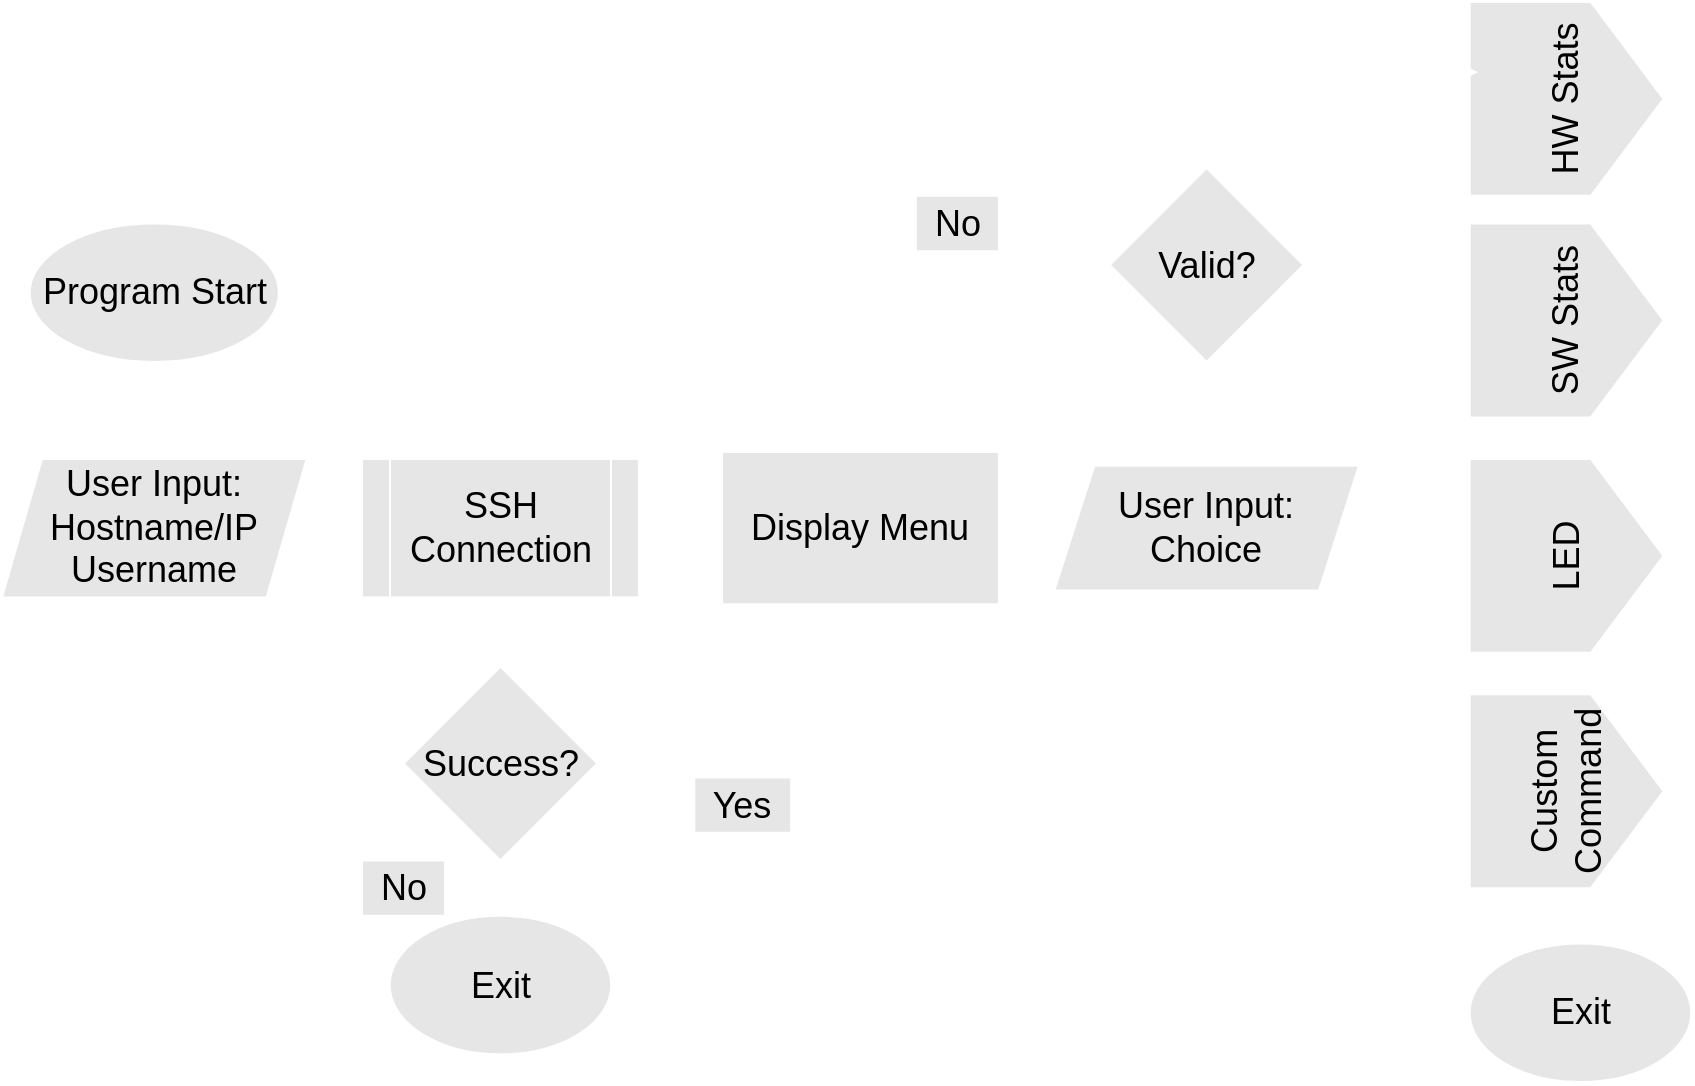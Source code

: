 <mxfile version="21.3.8" type="device" pages="3">
  <diagram name="Page-1" id="0AibvNFnkYcXeqqdKJyV">
    <mxGraphModel dx="1461" dy="546" grid="1" gridSize="10" guides="1" tooltips="1" connect="1" arrows="1" fold="1" page="1" pageScale="1" pageWidth="850" pageHeight="1100" math="0" shadow="0">
      <root>
        <mxCell id="0" />
        <mxCell id="1" parent="0" />
        <mxCell id="6I2_YQABbZU29le4KfGy-1" value="" style="group" vertex="1" connectable="0" parent="1">
          <mxGeometry x="140" y="10" width="844.62" height="540" as="geometry" />
        </mxCell>
        <mxCell id="NwL31paMqa2BvSPue383-1" value="&lt;font style=&quot;font-size: 18px;&quot;&gt;Program Start&lt;/font&gt;" style="ellipse;whiteSpace=wrap;html=1;strokeColor=#FFFFFF;fillColor=#E6E6E6;" vertex="1" parent="6I2_YQABbZU29le4KfGy-1">
          <mxGeometry x="13.846" y="110.769" width="124.616" height="69.231" as="geometry" />
        </mxCell>
        <mxCell id="NwL31paMqa2BvSPue383-2" value="&lt;font style=&quot;font-size: 18px;&quot;&gt;User Input:&lt;br&gt;Hostname/IP&lt;br&gt;Username&lt;/font&gt;" style="shape=parallelogram;perimeter=parallelogramPerimeter;whiteSpace=wrap;html=1;fixedSize=1;strokeColor=#FFFFFF;fillColor=#E6E6E6;" vertex="1" parent="6I2_YQABbZU29le4KfGy-1">
          <mxGeometry y="228.462" width="152.309" height="69.231" as="geometry" />
        </mxCell>
        <mxCell id="NwL31paMqa2BvSPue383-3" value="" style="edgeStyle=orthogonalEdgeStyle;rounded=0;orthogonalLoop=1;jettySize=auto;html=1;strokeColor=#FFFFFF;fillColor=#E6E6E6;" edge="1" parent="6I2_YQABbZU29le4KfGy-1" source="NwL31paMqa2BvSPue383-1" target="NwL31paMqa2BvSPue383-2">
          <mxGeometry relative="1" as="geometry" />
        </mxCell>
        <mxCell id="NwL31paMqa2BvSPue383-4" value="&lt;font style=&quot;font-size: 18px;&quot;&gt;SSH Connection&lt;/font&gt;" style="shape=process;whiteSpace=wrap;html=1;backgroundOutline=1;strokeColor=#FFFFFF;fillColor=#E6E6E6;" vertex="1" parent="6I2_YQABbZU29le4KfGy-1">
          <mxGeometry x="180.001" y="228.462" width="138.462" height="69.231" as="geometry" />
        </mxCell>
        <mxCell id="NwL31paMqa2BvSPue383-9" value="" style="edgeStyle=orthogonalEdgeStyle;rounded=0;orthogonalLoop=1;jettySize=auto;html=1;strokeColor=#FFFFFF;fillColor=#E6E6E6;" edge="1" parent="6I2_YQABbZU29le4KfGy-1" source="NwL31paMqa2BvSPue383-2" target="NwL31paMqa2BvSPue383-4">
          <mxGeometry relative="1" as="geometry" />
        </mxCell>
        <mxCell id="NwL31paMqa2BvSPue383-5" value="&lt;font style=&quot;font-size: 18px;&quot;&gt;Success?&lt;/font&gt;" style="rhombus;whiteSpace=wrap;html=1;strokeColor=#FFFFFF;fillColor=#E6E6E6;" vertex="1" parent="6I2_YQABbZU29le4KfGy-1">
          <mxGeometry x="200.77" y="332.308" width="96.924" height="96.923" as="geometry" />
        </mxCell>
        <mxCell id="NwL31paMqa2BvSPue383-10" value="" style="edgeStyle=orthogonalEdgeStyle;rounded=0;orthogonalLoop=1;jettySize=auto;html=1;strokeColor=#FFFFFF;fillColor=#E6E6E6;" edge="1" parent="6I2_YQABbZU29le4KfGy-1" source="NwL31paMqa2BvSPue383-4" target="NwL31paMqa2BvSPue383-5">
          <mxGeometry relative="1" as="geometry" />
        </mxCell>
        <mxCell id="NwL31paMqa2BvSPue383-6" value="&lt;font style=&quot;font-size: 18px;&quot;&gt;Exit&lt;/font&gt;" style="ellipse;whiteSpace=wrap;html=1;strokeColor=#FFFFFF;fillColor=#E6E6E6;" vertex="1" parent="6I2_YQABbZU29le4KfGy-1">
          <mxGeometry x="193.847" y="456.923" width="110.77" height="69.231" as="geometry" />
        </mxCell>
        <mxCell id="NwL31paMqa2BvSPue383-16" style="edgeStyle=orthogonalEdgeStyle;rounded=0;orthogonalLoop=1;jettySize=auto;html=1;exitX=0.5;exitY=1;exitDx=0;exitDy=0;entryX=0.5;entryY=0;entryDx=0;entryDy=0;strokeColor=#FFFFFF;fillColor=#E6E6E6;" edge="1" parent="6I2_YQABbZU29le4KfGy-1" source="NwL31paMqa2BvSPue383-5" target="NwL31paMqa2BvSPue383-6">
          <mxGeometry relative="1" as="geometry" />
        </mxCell>
        <mxCell id="NwL31paMqa2BvSPue383-7" value="&lt;font style=&quot;font-size: 18px;&quot;&gt;Display Menu&lt;/font&gt;" style="rounded=0;whiteSpace=wrap;html=1;strokeColor=#FFFFFF;fillColor=#E6E6E6;" vertex="1" parent="6I2_YQABbZU29le4KfGy-1">
          <mxGeometry x="360.002" y="225" width="138.462" height="76.154" as="geometry" />
        </mxCell>
        <mxCell id="NwL31paMqa2BvSPue383-18" value="" style="edgeStyle=orthogonalEdgeStyle;rounded=0;orthogonalLoop=1;jettySize=auto;html=1;strokeColor=#FFFFFF;fillColor=#E6E6E6;" edge="1" parent="6I2_YQABbZU29le4KfGy-1" source="NwL31paMqa2BvSPue383-5" target="NwL31paMqa2BvSPue383-7">
          <mxGeometry relative="1" as="geometry" />
        </mxCell>
        <mxCell id="NwL31paMqa2BvSPue383-8" value="&lt;font style=&quot;font-size: 18px;&quot;&gt;User Input:&lt;br&gt;Choice&lt;/font&gt;" style="shape=parallelogram;perimeter=parallelogramPerimeter;whiteSpace=wrap;html=1;fixedSize=1;strokeColor=#FFFFFF;fillColor=#E6E6E6;" vertex="1" parent="6I2_YQABbZU29le4KfGy-1">
          <mxGeometry x="526.157" y="231.923" width="152.309" height="62.308" as="geometry" />
        </mxCell>
        <mxCell id="NwL31paMqa2BvSPue383-14" value="" style="edgeStyle=orthogonalEdgeStyle;rounded=0;orthogonalLoop=1;jettySize=auto;html=1;strokeColor=#FFFFFF;fillColor=#E6E6E6;" edge="1" parent="6I2_YQABbZU29le4KfGy-1" source="NwL31paMqa2BvSPue383-7" target="NwL31paMqa2BvSPue383-8">
          <mxGeometry relative="1" as="geometry" />
        </mxCell>
        <mxCell id="NwL31paMqa2BvSPue383-20" style="edgeStyle=orthogonalEdgeStyle;rounded=0;orthogonalLoop=1;jettySize=auto;html=1;exitX=0;exitY=0.5;exitDx=0;exitDy=0;entryX=0.5;entryY=0;entryDx=0;entryDy=0;strokeColor=#FFFFFF;fillColor=#E6E6E6;" edge="1" parent="6I2_YQABbZU29le4KfGy-1" source="NwL31paMqa2BvSPue383-12" target="NwL31paMqa2BvSPue383-7">
          <mxGeometry relative="1" as="geometry" />
        </mxCell>
        <mxCell id="NwL31paMqa2BvSPue383-12" value="&lt;font style=&quot;font-size: 18px;&quot;&gt;Valid?&lt;/font&gt;" style="rhombus;whiteSpace=wrap;html=1;strokeColor=#FFFFFF;fillColor=#E6E6E6;" vertex="1" parent="6I2_YQABbZU29le4KfGy-1">
          <mxGeometry x="553.849" y="83.077" width="96.924" height="96.923" as="geometry" />
        </mxCell>
        <mxCell id="NwL31paMqa2BvSPue383-19" value="" style="edgeStyle=orthogonalEdgeStyle;rounded=0;orthogonalLoop=1;jettySize=auto;html=1;strokeColor=#FFFFFF;fillColor=#E6E6E6;" edge="1" parent="6I2_YQABbZU29le4KfGy-1" source="NwL31paMqa2BvSPue383-8" target="NwL31paMqa2BvSPue383-12">
          <mxGeometry relative="1" as="geometry" />
        </mxCell>
        <mxCell id="NwL31paMqa2BvSPue383-21" value="&lt;font style=&quot;font-size: 18px;&quot;&gt;HW Stats&lt;/font&gt;" style="shape=offPageConnector;whiteSpace=wrap;html=1;rotation=-90;strokeColor=#FFFFFF;fillColor=#E6E6E6;" vertex="1" parent="6I2_YQABbZU29le4KfGy-1">
          <mxGeometry x="733.85" width="96.924" height="96.923" as="geometry" />
        </mxCell>
        <mxCell id="NwL31paMqa2BvSPue383-26" style="edgeStyle=orthogonalEdgeStyle;rounded=0;orthogonalLoop=1;jettySize=auto;html=1;entryX=0.638;entryY=0.043;entryDx=0;entryDy=0;entryPerimeter=0;strokeColor=#FFFFFF;fillColor=#E6E6E6;" edge="1" parent="6I2_YQABbZU29le4KfGy-1" source="NwL31paMqa2BvSPue383-12" target="NwL31paMqa2BvSPue383-21">
          <mxGeometry relative="1" as="geometry" />
        </mxCell>
        <mxCell id="NwL31paMqa2BvSPue383-22" value="&lt;font style=&quot;font-size: 18px;&quot;&gt;SW Stats&lt;/font&gt;" style="shape=offPageConnector;whiteSpace=wrap;html=1;rotation=-90;strokeColor=#FFFFFF;fillColor=#E6E6E6;" vertex="1" parent="6I2_YQABbZU29le4KfGy-1">
          <mxGeometry x="733.85" y="110.769" width="96.924" height="96.923" as="geometry" />
        </mxCell>
        <mxCell id="NwL31paMqa2BvSPue383-27" style="edgeStyle=orthogonalEdgeStyle;rounded=0;orthogonalLoop=1;jettySize=auto;html=1;entryX=0.5;entryY=0;entryDx=0;entryDy=0;strokeColor=#FFFFFF;fillColor=#E6E6E6;" edge="1" parent="6I2_YQABbZU29le4KfGy-1" source="NwL31paMqa2BvSPue383-12" target="NwL31paMqa2BvSPue383-22">
          <mxGeometry relative="1" as="geometry" />
        </mxCell>
        <mxCell id="NwL31paMqa2BvSPue383-23" value="&lt;font style=&quot;font-size: 18px;&quot;&gt;LED&lt;/font&gt;" style="shape=offPageConnector;whiteSpace=wrap;html=1;rotation=-90;strokeColor=#FFFFFF;fillColor=#E6E6E6;" vertex="1" parent="6I2_YQABbZU29le4KfGy-1">
          <mxGeometry x="733.85" y="228.462" width="96.924" height="96.923" as="geometry" />
        </mxCell>
        <mxCell id="NwL31paMqa2BvSPue383-28" style="edgeStyle=orthogonalEdgeStyle;rounded=0;orthogonalLoop=1;jettySize=auto;html=1;entryX=0.5;entryY=0;entryDx=0;entryDy=0;strokeColor=#FFFFFF;fillColor=#E6E6E6;" edge="1" parent="6I2_YQABbZU29le4KfGy-1" source="NwL31paMqa2BvSPue383-12" target="NwL31paMqa2BvSPue383-23">
          <mxGeometry relative="1" as="geometry" />
        </mxCell>
        <mxCell id="NwL31paMqa2BvSPue383-24" value="&lt;font style=&quot;font-size: 18px;&quot;&gt;Custom Command&lt;/font&gt;" style="shape=offPageConnector;whiteSpace=wrap;html=1;rotation=-90;strokeColor=#FFFFFF;fillColor=#E6E6E6;" vertex="1" parent="6I2_YQABbZU29le4KfGy-1">
          <mxGeometry x="733.85" y="346.154" width="96.924" height="96.923" as="geometry" />
        </mxCell>
        <mxCell id="NwL31paMqa2BvSPue383-29" style="edgeStyle=orthogonalEdgeStyle;rounded=0;orthogonalLoop=1;jettySize=auto;html=1;entryX=0.5;entryY=0;entryDx=0;entryDy=0;strokeColor=#FFFFFF;fillColor=#E6E6E6;" edge="1" parent="6I2_YQABbZU29le4KfGy-1" source="NwL31paMqa2BvSPue383-12" target="NwL31paMqa2BvSPue383-24">
          <mxGeometry relative="1" as="geometry" />
        </mxCell>
        <mxCell id="NwL31paMqa2BvSPue383-30" value="&lt;font style=&quot;font-size: 18px;&quot;&gt;Exit&lt;/font&gt;" style="ellipse;whiteSpace=wrap;html=1;strokeColor=#FFFFFF;fillColor=#E6E6E6;" vertex="1" parent="6I2_YQABbZU29le4KfGy-1">
          <mxGeometry x="733.85" y="470.769" width="110.77" height="69.231" as="geometry" />
        </mxCell>
        <mxCell id="NwL31paMqa2BvSPue383-32" style="edgeStyle=orthogonalEdgeStyle;rounded=0;orthogonalLoop=1;jettySize=auto;html=1;exitX=1;exitY=0.5;exitDx=0;exitDy=0;entryX=0;entryY=0.5;entryDx=0;entryDy=0;strokeColor=#FFFFFF;fillColor=#E6E6E6;" edge="1" parent="6I2_YQABbZU29le4KfGy-1" source="NwL31paMqa2BvSPue383-12" target="NwL31paMqa2BvSPue383-30">
          <mxGeometry relative="1" as="geometry" />
        </mxCell>
        <mxCell id="NwL31paMqa2BvSPue383-34" value="&lt;font style=&quot;font-size: 18px;&quot;&gt;Yes&lt;/font&gt;" style="text;html=1;strokeColor=#FFFFFF;fillColor=#E6E6E6;align=center;verticalAlign=middle;whiteSpace=wrap;rounded=0;" vertex="1" parent="6I2_YQABbZU29le4KfGy-1">
          <mxGeometry x="346.156" y="387.692" width="48.462" height="27.692" as="geometry" />
        </mxCell>
        <mxCell id="NwL31paMqa2BvSPue383-35" value="&lt;font style=&quot;font-size: 18px;&quot;&gt;No&lt;/font&gt;" style="text;html=1;strokeColor=#FFFFFF;fillColor=#E6E6E6;align=center;verticalAlign=middle;whiteSpace=wrap;rounded=0;" vertex="1" parent="6I2_YQABbZU29le4KfGy-1">
          <mxGeometry x="180.001" y="429.231" width="41.539" height="27.692" as="geometry" />
        </mxCell>
        <mxCell id="NwL31paMqa2BvSPue383-37" value="&lt;font style=&quot;font-size: 18px;&quot;&gt;No&lt;/font&gt;" style="text;html=1;strokeColor=#FFFFFF;fillColor=#E6E6E6;align=center;verticalAlign=middle;whiteSpace=wrap;rounded=0;" vertex="1" parent="6I2_YQABbZU29le4KfGy-1">
          <mxGeometry x="456.926" y="96.923" width="41.539" height="27.692" as="geometry" />
        </mxCell>
      </root>
    </mxGraphModel>
  </diagram>
  <diagram id="kCQBrbPollz77ijWMQ0f" name="Page-2">
    <mxGraphModel dx="1461" dy="546" grid="1" gridSize="10" guides="1" tooltips="1" connect="1" arrows="1" fold="1" page="1" pageScale="1" pageWidth="850" pageHeight="1100" math="0" shadow="0">
      <root>
        <mxCell id="0" />
        <mxCell id="1" parent="0" />
        <mxCell id="MNEIUCNm_R1VM3Alt85n-1" value="" style="group" vertex="1" connectable="0" parent="1">
          <mxGeometry x="80" y="350" width="1087.06" height="140" as="geometry" />
        </mxCell>
        <mxCell id="cZtVL-KoyuAXul8k1skl-1" value="&lt;font style=&quot;font-size: 24px;&quot;&gt;HW &lt;br&gt;Stats&lt;/font&gt;" style="shape=offPageConnector;whiteSpace=wrap;html=1;rotation=-90;strokeColor=#FFFFFF;fillColor=#E6E6E6;" vertex="1" parent="MNEIUCNm_R1VM3Alt85n-1">
          <mxGeometry width="115.294" height="115.294" as="geometry" />
        </mxCell>
        <mxCell id="cZtVL-KoyuAXul8k1skl-2" value="" style="shape=process;whiteSpace=wrap;html=1;backgroundOutline=1;fillColor=#E6E6E6;strokeColor=#FFFFFF;" vertex="1" parent="MNEIUCNm_R1VM3Alt85n-1">
          <mxGeometry x="164.706" y="8.235" width="197.647" height="98.824" as="geometry" />
        </mxCell>
        <mxCell id="eR97e0uHjxNubTTwwVrW-3" style="edgeStyle=orthogonalEdgeStyle;rounded=0;orthogonalLoop=1;jettySize=auto;html=1;exitX=0.5;exitY=1;exitDx=0;exitDy=0;entryX=0;entryY=0.5;entryDx=0;entryDy=0;fillColor=#E6E6E6;strokeColor=#FFFFFF;" edge="1" parent="MNEIUCNm_R1VM3Alt85n-1" source="cZtVL-KoyuAXul8k1skl-1" target="cZtVL-KoyuAXul8k1skl-2">
          <mxGeometry relative="1" as="geometry" />
        </mxCell>
        <mxCell id="cZtVL-KoyuAXul8k1skl-3" value="" style="shape=process;whiteSpace=wrap;html=1;backgroundOutline=1;fillColor=#E6E6E6;strokeColor=#FFFFFF;" vertex="1" parent="MNEIUCNm_R1VM3Alt85n-1">
          <mxGeometry x="181.177" y="24.706" width="197.647" height="98.824" as="geometry" />
        </mxCell>
        <mxCell id="cZtVL-KoyuAXul8k1skl-4" value="&lt;font style=&quot;font-size: 24px;&quot;&gt;SSH Commands&lt;/font&gt;" style="shape=process;whiteSpace=wrap;html=1;backgroundOutline=1;fillColor=#E6E6E6;strokeColor=#FFFFFF;" vertex="1" parent="MNEIUCNm_R1VM3Alt85n-1">
          <mxGeometry x="197.647" y="41.176" width="197.647" height="98.824" as="geometry" />
        </mxCell>
        <mxCell id="cZtVL-KoyuAXul8k1skl-5" value="" style="shape=process;whiteSpace=wrap;html=1;backgroundOutline=1;fillColor=#E6E6E6;strokeColor=#FFFFFF;" vertex="1" parent="MNEIUCNm_R1VM3Alt85n-1">
          <mxGeometry x="444.706" y="8.235" width="197.647" height="98.824" as="geometry" />
        </mxCell>
        <mxCell id="eR97e0uHjxNubTTwwVrW-5" style="edgeStyle=orthogonalEdgeStyle;rounded=0;orthogonalLoop=1;jettySize=auto;html=1;exitX=1;exitY=0.5;exitDx=0;exitDy=0;entryX=0;entryY=0.5;entryDx=0;entryDy=0;fillColor=#E6E6E6;strokeColor=#FFFFFF;" edge="1" parent="MNEIUCNm_R1VM3Alt85n-1" source="cZtVL-KoyuAXul8k1skl-2" target="cZtVL-KoyuAXul8k1skl-5">
          <mxGeometry relative="1" as="geometry" />
        </mxCell>
        <mxCell id="cZtVL-KoyuAXul8k1skl-6" value="" style="shape=process;whiteSpace=wrap;html=1;backgroundOutline=1;fillColor=#E6E6E6;strokeColor=#FFFFFF;" vertex="1" parent="MNEIUCNm_R1VM3Alt85n-1">
          <mxGeometry x="461.177" y="24.706" width="197.647" height="98.824" as="geometry" />
        </mxCell>
        <mxCell id="cZtVL-KoyuAXul8k1skl-7" value="&lt;font style=&quot;font-size: 24px;&quot;&gt;Parse Output&lt;/font&gt;" style="shape=process;whiteSpace=wrap;html=1;backgroundOutline=1;fillColor=#E6E6E6;strokeColor=#FFFFFF;" vertex="1" parent="MNEIUCNm_R1VM3Alt85n-1">
          <mxGeometry x="477.648" y="41.176" width="197.647" height="98.824" as="geometry" />
        </mxCell>
        <mxCell id="eR97e0uHjxNubTTwwVrW-1" value="&lt;font style=&quot;font-size: 24px;&quot;&gt;Displays Output&lt;/font&gt;" style="shape=process;whiteSpace=wrap;html=1;backgroundOutline=1;fillColor=#E6E6E6;strokeColor=#FFFFFF;" vertex="1" parent="MNEIUCNm_R1VM3Alt85n-1">
          <mxGeometry x="724.707" y="8.235" width="197.647" height="98.824" as="geometry" />
        </mxCell>
        <mxCell id="eR97e0uHjxNubTTwwVrW-6" style="edgeStyle=orthogonalEdgeStyle;rounded=0;orthogonalLoop=1;jettySize=auto;html=1;exitX=1;exitY=0.5;exitDx=0;exitDy=0;entryX=0;entryY=0.5;entryDx=0;entryDy=0;fillColor=#E6E6E6;strokeColor=#FFFFFF;" edge="1" parent="MNEIUCNm_R1VM3Alt85n-1" source="cZtVL-KoyuAXul8k1skl-5" target="eR97e0uHjxNubTTwwVrW-1">
          <mxGeometry relative="1" as="geometry" />
        </mxCell>
        <mxCell id="eR97e0uHjxNubTTwwVrW-2" value="&lt;font style=&quot;font-size: 24px;&quot;&gt;Display Menu&lt;/font&gt;" style="shape=offPageConnector;whiteSpace=wrap;html=1;rotation=-90;strokeColor=#FFFFFF;fillColor=#E6E6E6;" vertex="1" parent="MNEIUCNm_R1VM3Alt85n-1">
          <mxGeometry x="971.766" width="115.294" height="115.294" as="geometry" />
        </mxCell>
        <mxCell id="eR97e0uHjxNubTTwwVrW-7" style="edgeStyle=orthogonalEdgeStyle;rounded=0;orthogonalLoop=1;jettySize=auto;html=1;exitX=1;exitY=0.5;exitDx=0;exitDy=0;entryX=0.5;entryY=0;entryDx=0;entryDy=0;fillColor=#E6E6E6;strokeColor=#FFFFFF;" edge="1" parent="MNEIUCNm_R1VM3Alt85n-1" source="eR97e0uHjxNubTTwwVrW-1" target="eR97e0uHjxNubTTwwVrW-2">
          <mxGeometry relative="1" as="geometry" />
        </mxCell>
        <mxCell id="MNEIUCNm_R1VM3Alt85n-2" value="" style="group" vertex="1" connectable="0" parent="1">
          <mxGeometry x="80" y="150" width="1087.06" height="140" as="geometry" />
        </mxCell>
        <mxCell id="eR97e0uHjxNubTTwwVrW-9" value="&lt;font style=&quot;font-size: 24px;&quot;&gt;SW &lt;br&gt;Stats&lt;/font&gt;" style="shape=offPageConnector;whiteSpace=wrap;html=1;rotation=-90;strokeColor=#FFFFFF;fillColor=#E6E6E6;" vertex="1" parent="MNEIUCNm_R1VM3Alt85n-2">
          <mxGeometry width="115.294" height="115.294" as="geometry" />
        </mxCell>
        <mxCell id="eR97e0uHjxNubTTwwVrW-11" value="" style="shape=process;whiteSpace=wrap;html=1;backgroundOutline=1;fillColor=#E6E6E6;strokeColor=#FFFFFF;" vertex="1" parent="MNEIUCNm_R1VM3Alt85n-2">
          <mxGeometry x="164.706" y="8.235" width="197.647" height="98.824" as="geometry" />
        </mxCell>
        <mxCell id="eR97e0uHjxNubTTwwVrW-8" style="edgeStyle=orthogonalEdgeStyle;rounded=0;orthogonalLoop=1;jettySize=auto;html=1;exitX=0.5;exitY=1;exitDx=0;exitDy=0;entryX=0;entryY=0.5;entryDx=0;entryDy=0;fillColor=#E6E6E6;strokeColor=#FFFFFF;" edge="1" parent="MNEIUCNm_R1VM3Alt85n-2" source="eR97e0uHjxNubTTwwVrW-9" target="eR97e0uHjxNubTTwwVrW-11">
          <mxGeometry relative="1" as="geometry" />
        </mxCell>
        <mxCell id="eR97e0uHjxNubTTwwVrW-12" value="" style="shape=process;whiteSpace=wrap;html=1;backgroundOutline=1;fillColor=#E6E6E6;strokeColor=#FFFFFF;" vertex="1" parent="MNEIUCNm_R1VM3Alt85n-2">
          <mxGeometry x="181.177" y="24.706" width="197.647" height="98.824" as="geometry" />
        </mxCell>
        <mxCell id="eR97e0uHjxNubTTwwVrW-13" value="&lt;font style=&quot;font-size: 24px;&quot;&gt;SSH Commands&lt;/font&gt;" style="shape=process;whiteSpace=wrap;html=1;backgroundOutline=1;fillColor=#E6E6E6;strokeColor=#FFFFFF;" vertex="1" parent="MNEIUCNm_R1VM3Alt85n-2">
          <mxGeometry x="197.647" y="41.176" width="197.647" height="98.824" as="geometry" />
        </mxCell>
        <mxCell id="eR97e0uHjxNubTTwwVrW-15" value="" style="shape=process;whiteSpace=wrap;html=1;backgroundOutline=1;fillColor=#E6E6E6;strokeColor=#FFFFFF;" vertex="1" parent="MNEIUCNm_R1VM3Alt85n-2">
          <mxGeometry x="444.706" y="8.235" width="197.647" height="98.824" as="geometry" />
        </mxCell>
        <mxCell id="eR97e0uHjxNubTTwwVrW-10" style="edgeStyle=orthogonalEdgeStyle;rounded=0;orthogonalLoop=1;jettySize=auto;html=1;exitX=1;exitY=0.5;exitDx=0;exitDy=0;entryX=0;entryY=0.5;entryDx=0;entryDy=0;fillColor=#E6E6E6;strokeColor=#FFFFFF;" edge="1" parent="MNEIUCNm_R1VM3Alt85n-2" source="eR97e0uHjxNubTTwwVrW-11" target="eR97e0uHjxNubTTwwVrW-15">
          <mxGeometry relative="1" as="geometry" />
        </mxCell>
        <mxCell id="eR97e0uHjxNubTTwwVrW-16" value="" style="shape=process;whiteSpace=wrap;html=1;backgroundOutline=1;fillColor=#E6E6E6;strokeColor=#FFFFFF;" vertex="1" parent="MNEIUCNm_R1VM3Alt85n-2">
          <mxGeometry x="461.177" y="24.706" width="197.647" height="98.824" as="geometry" />
        </mxCell>
        <mxCell id="eR97e0uHjxNubTTwwVrW-17" value="&lt;font style=&quot;font-size: 24px;&quot;&gt;Parse Output&lt;/font&gt;" style="shape=process;whiteSpace=wrap;html=1;backgroundOutline=1;fillColor=#E6E6E6;strokeColor=#FFFFFF;" vertex="1" parent="MNEIUCNm_R1VM3Alt85n-2">
          <mxGeometry x="477.648" y="41.176" width="197.647" height="98.824" as="geometry" />
        </mxCell>
        <mxCell id="eR97e0uHjxNubTTwwVrW-19" value="&lt;font style=&quot;font-size: 24px;&quot;&gt;Displays Output&lt;/font&gt;" style="shape=process;whiteSpace=wrap;html=1;backgroundOutline=1;fillColor=#E6E6E6;strokeColor=#FFFFFF;" vertex="1" parent="MNEIUCNm_R1VM3Alt85n-2">
          <mxGeometry x="724.707" y="8.235" width="197.647" height="98.824" as="geometry" />
        </mxCell>
        <mxCell id="eR97e0uHjxNubTTwwVrW-14" style="edgeStyle=orthogonalEdgeStyle;rounded=0;orthogonalLoop=1;jettySize=auto;html=1;exitX=1;exitY=0.5;exitDx=0;exitDy=0;entryX=0;entryY=0.5;entryDx=0;entryDy=0;fillColor=#E6E6E6;strokeColor=#FFFFFF;" edge="1" parent="MNEIUCNm_R1VM3Alt85n-2" source="eR97e0uHjxNubTTwwVrW-15" target="eR97e0uHjxNubTTwwVrW-19">
          <mxGeometry relative="1" as="geometry" />
        </mxCell>
        <mxCell id="eR97e0uHjxNubTTwwVrW-20" value="&lt;font style=&quot;font-size: 24px;&quot;&gt;Display Menu&lt;/font&gt;" style="shape=offPageConnector;whiteSpace=wrap;html=1;rotation=-90;strokeColor=#FFFFFF;fillColor=#E6E6E6;" vertex="1" parent="MNEIUCNm_R1VM3Alt85n-2">
          <mxGeometry x="971.766" width="115.294" height="115.294" as="geometry" />
        </mxCell>
        <mxCell id="eR97e0uHjxNubTTwwVrW-18" style="edgeStyle=orthogonalEdgeStyle;rounded=0;orthogonalLoop=1;jettySize=auto;html=1;exitX=1;exitY=0.5;exitDx=0;exitDy=0;entryX=0.5;entryY=0;entryDx=0;entryDy=0;fillColor=#E6E6E6;strokeColor=#FFFFFF;" edge="1" parent="MNEIUCNm_R1VM3Alt85n-2" source="eR97e0uHjxNubTTwwVrW-19" target="eR97e0uHjxNubTTwwVrW-20">
          <mxGeometry relative="1" as="geometry" />
        </mxCell>
      </root>
    </mxGraphModel>
  </diagram>
  <diagram id="Peiwc0Uz3ez55fyFcEEM" name="Page-3">
    <mxGraphModel dx="1461" dy="623" grid="1" gridSize="10" guides="1" tooltips="1" connect="1" arrows="1" fold="1" page="1" pageScale="1" pageWidth="850" pageHeight="1100" math="0" shadow="0">
      <root>
        <mxCell id="0" />
        <mxCell id="1" parent="0" />
        <mxCell id="qiWHfm5khTfpMz8usFKL-1" value="" style="group;strokeColor=none;" vertex="1" connectable="0" parent="1">
          <mxGeometry x="20" y="180" width="840" height="120" as="geometry" />
        </mxCell>
        <mxCell id="N44NlDUkVD67ziHDpfEs-15" value="&lt;font style=&quot;font-size: 24px;&quot;&gt;Custom&lt;br&gt;Command&lt;/font&gt;" style="shape=offPageConnector;whiteSpace=wrap;html=1;rotation=-90;strokeColor=#FFFFFF;fillColor=#E6E6E6;" vertex="1" parent="qiWHfm5khTfpMz8usFKL-1">
          <mxGeometry width="120.0" height="120.0" as="geometry" />
        </mxCell>
        <mxCell id="N44NlDUkVD67ziHDpfEs-17" value="&lt;font style=&quot;font-size: 24px;&quot;&gt;SSH Command&lt;/font&gt;" style="shape=process;whiteSpace=wrap;html=1;backgroundOutline=1;fillColor=#E6E6E6;strokeColor=#FFFFFF;" vertex="1" parent="qiWHfm5khTfpMz8usFKL-1">
          <mxGeometry x="171.429" y="8.571" width="205.714" height="102.857" as="geometry" />
        </mxCell>
        <mxCell id="N44NlDUkVD67ziHDpfEs-14" style="edgeStyle=orthogonalEdgeStyle;rounded=0;orthogonalLoop=1;jettySize=auto;html=1;exitX=0.5;exitY=1;exitDx=0;exitDy=0;entryX=0;entryY=0.5;entryDx=0;entryDy=0;fillColor=#E6E6E6;strokeColor=#FFFFFF;" edge="1" parent="qiWHfm5khTfpMz8usFKL-1" source="N44NlDUkVD67ziHDpfEs-15" target="N44NlDUkVD67ziHDpfEs-17">
          <mxGeometry relative="1" as="geometry" />
        </mxCell>
        <mxCell id="N44NlDUkVD67ziHDpfEs-29" style="edgeStyle=orthogonalEdgeStyle;rounded=0;orthogonalLoop=1;jettySize=auto;html=1;exitX=0.5;exitY=1;exitDx=0;exitDy=0;fillColor=#E6E6E6;strokeColor=#FFFFFF;" edge="1" parent="qiWHfm5khTfpMz8usFKL-1" source="N44NlDUkVD67ziHDpfEs-15" target="N44NlDUkVD67ziHDpfEs-17">
          <mxGeometry relative="1" as="geometry" />
        </mxCell>
        <mxCell id="N44NlDUkVD67ziHDpfEs-26" value="&lt;font style=&quot;font-size: 24px;&quot;&gt;Display Menu&lt;/font&gt;" style="shape=offPageConnector;whiteSpace=wrap;html=1;rotation=-90;strokeColor=#FFFFFF;fillColor=#E6E6E6;" vertex="1" parent="qiWHfm5khTfpMz8usFKL-1">
          <mxGeometry x="720" width="120.0" height="120.0" as="geometry" />
        </mxCell>
        <mxCell id="N44NlDUkVD67ziHDpfEs-32" style="edgeStyle=orthogonalEdgeStyle;rounded=0;orthogonalLoop=1;jettySize=auto;html=1;exitX=1;exitY=0.5;exitDx=0;exitDy=0;entryX=0.5;entryY=0;entryDx=0;entryDy=0;strokeColor=#FFFFFF;" edge="1" parent="qiWHfm5khTfpMz8usFKL-1" source="N44NlDUkVD67ziHDpfEs-27" target="N44NlDUkVD67ziHDpfEs-26">
          <mxGeometry relative="1" as="geometry" />
        </mxCell>
        <mxCell id="N44NlDUkVD67ziHDpfEs-27" value="&lt;font style=&quot;font-size: 24px;&quot;&gt;Display Output&lt;/font&gt;" style="rounded=0;whiteSpace=wrap;html=1;fillColor=#E6E6E6;strokeColor=#FFFFFF;" vertex="1" parent="qiWHfm5khTfpMz8usFKL-1">
          <mxGeometry x="445.714" y="12.857" width="205.714" height="94.286" as="geometry" />
        </mxCell>
        <mxCell id="N44NlDUkVD67ziHDpfEs-33" style="edgeStyle=orthogonalEdgeStyle;rounded=0;orthogonalLoop=1;jettySize=auto;html=1;exitX=1;exitY=0.5;exitDx=0;exitDy=0;entryX=0;entryY=0.5;entryDx=0;entryDy=0;strokeColor=#FFFFFF;" edge="1" parent="qiWHfm5khTfpMz8usFKL-1" source="N44NlDUkVD67ziHDpfEs-17" target="N44NlDUkVD67ziHDpfEs-27">
          <mxGeometry relative="1" as="geometry" />
        </mxCell>
        <mxCell id="qiWHfm5khTfpMz8usFKL-2" value="" style="group;strokeColor=none;" vertex="1" connectable="0" parent="1">
          <mxGeometry x="20" y="40" width="565.72" height="120" as="geometry" />
        </mxCell>
        <mxCell id="N44NlDUkVD67ziHDpfEs-2" value="&lt;font style=&quot;font-size: 24px;&quot;&gt;LED&lt;/font&gt;" style="shape=offPageConnector;whiteSpace=wrap;html=1;rotation=-90;strokeColor=#FFFFFF;fillColor=#E6E6E6;" vertex="1" parent="qiWHfm5khTfpMz8usFKL-2">
          <mxGeometry width="120.001" height="120.0" as="geometry" />
        </mxCell>
        <mxCell id="N44NlDUkVD67ziHDpfEs-4" value="&lt;font style=&quot;font-size: 24px;&quot;&gt;Make LED Blink&lt;/font&gt;" style="shape=process;whiteSpace=wrap;html=1;backgroundOutline=1;fillColor=#E6E6E6;strokeColor=#FFFFFF;" vertex="1" parent="qiWHfm5khTfpMz8usFKL-2">
          <mxGeometry x="171.43" y="8.571" width="205.716" height="102.857" as="geometry" />
        </mxCell>
        <mxCell id="N44NlDUkVD67ziHDpfEs-1" style="edgeStyle=orthogonalEdgeStyle;rounded=0;orthogonalLoop=1;jettySize=auto;html=1;exitX=0.5;exitY=1;exitDx=0;exitDy=0;entryX=0;entryY=0.5;entryDx=0;entryDy=0;fillColor=#E6E6E6;strokeColor=#FFFFFF;" edge="1" parent="qiWHfm5khTfpMz8usFKL-2" source="N44NlDUkVD67ziHDpfEs-2" target="N44NlDUkVD67ziHDpfEs-4">
          <mxGeometry relative="1" as="geometry" />
        </mxCell>
        <mxCell id="N44NlDUkVD67ziHDpfEs-13" value="&lt;font style=&quot;font-size: 24px;&quot;&gt;Display Menu&lt;/font&gt;" style="shape=offPageConnector;whiteSpace=wrap;html=1;rotation=-90;strokeColor=#FFFFFF;fillColor=#E6E6E6;" vertex="1" parent="qiWHfm5khTfpMz8usFKL-2">
          <mxGeometry x="445.719" width="120.001" height="120.0" as="geometry" />
        </mxCell>
        <mxCell id="N44NlDUkVD67ziHDpfEs-31" style="edgeStyle=orthogonalEdgeStyle;rounded=0;orthogonalLoop=1;jettySize=auto;html=1;exitX=1;exitY=0.5;exitDx=0;exitDy=0;entryX=0.5;entryY=0;entryDx=0;entryDy=0;strokeColor=#FFFFFF;" edge="1" parent="qiWHfm5khTfpMz8usFKL-2" source="N44NlDUkVD67ziHDpfEs-4" target="N44NlDUkVD67ziHDpfEs-13">
          <mxGeometry relative="1" as="geometry" />
        </mxCell>
      </root>
    </mxGraphModel>
  </diagram>
</mxfile>
